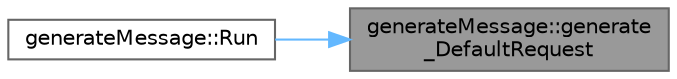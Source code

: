 digraph "generateMessage::generate_DefaultRequest"
{
 // LATEX_PDF_SIZE
  bgcolor="transparent";
  edge [fontname=Helvetica,fontsize=10,labelfontname=Helvetica,labelfontsize=10];
  node [fontname=Helvetica,fontsize=10,shape=box,height=0.2,width=0.4];
  rankdir="RL";
  Node1 [id="Node000001",label="generateMessage::generate\l_DefaultRequest",height=0.2,width=0.4,color="gray40", fillcolor="grey60", style="filled", fontcolor="black",tooltip="تولید پیام دریافت اطلاعات"];
  Node1 -> Node2 [id="edge1_Node000001_Node000002",dir="back",color="steelblue1",style="solid",tooltip=" "];
  Node2 [id="Node000002",label="generateMessage::Run",height=0.2,width=0.4,color="grey40", fillcolor="white", style="filled",URL="$classgenerate_message.html#a2a5dbc21a548f4f92ca58188d0234d05",tooltip="ساخت پیام نهایی برای ارسال"];
}
